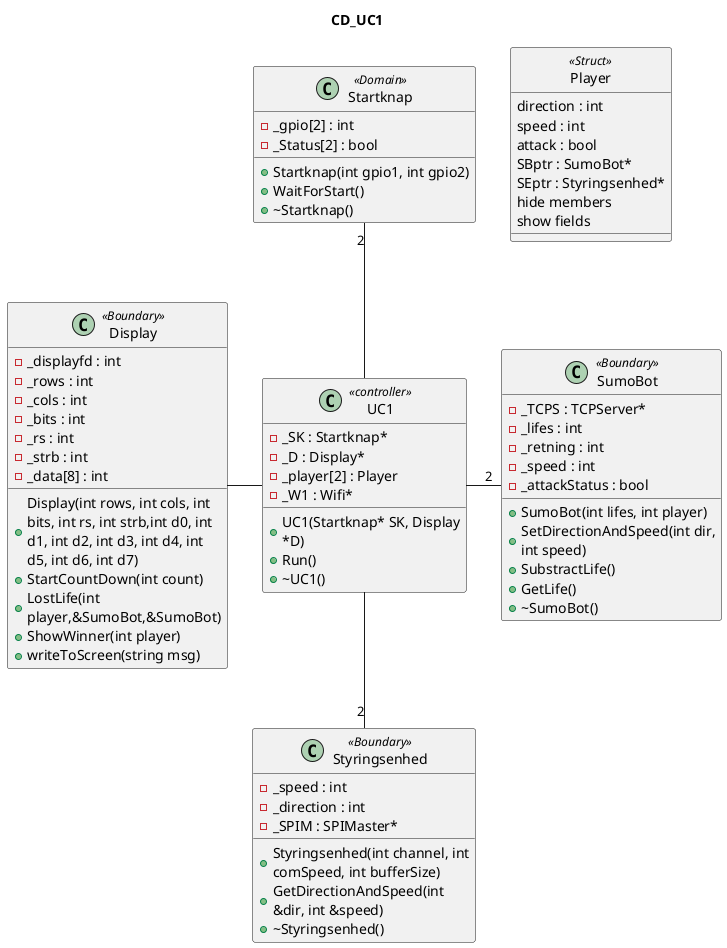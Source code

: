 @startuml
title CD_UC1

skinparam wrapWidth 200

class UC1 <<controller>>{
    +UC1(Startknap* SK, Display *D)
    +Run()
    +~UC1()
    - _SK : Startknap* 
    - _D : Display*
    - _player[2] : Player
    - _W1 : Wifi*
}

class Startknap <<Domain>>{
-_gpio[2] : int
-_Status[2] : bool
+Startknap(int gpio1, int gpio2)
+WaitForStart()
+~Startknap()

}

class Display<<Boundary>>{
    +Display(int rows, int cols, int bits, int rs, int strb,int d0, int d1, int d2, int d3, int d4, int d5, int d6, int d7)
    +StartCountDown(int count)
    +LostLife(int player,&SumoBot,&SumoBot)
    +ShowWinner(int player)
    +writeToScreen(string msg)
    - _displayfd : int
	- _rows : int
	- _cols : int
	- _bits : int
	- _rs : int
	- _strb : int
	- _data[8] : int
}

class SumoBot <<Boundary>>{
    - _TCPS : TCPServer*
    - _lifes : int
    -_retning : int
    -_speed : int
    -_attackStatus : bool

    +SumoBot(int lifes, int player)
    +SetDirectionAndSpeed(int dir, int speed)
    +SubstractLife()
    +GetLife()
    +~SumoBot()
}
class Styringsenhed <<Boundary>>{
    -_speed : int
    -_direction : int
    -_SPIM : SPIMaster* 
    +Styringsenhed(int channel, int comSpeed, int bufferSize)
    +GetDirectionAndSpeed(int &dir, int &speed)
    +~Styringsenhed()
}

class Player <<Struct>> {
direction : int
speed : int
attack : bool 
SBptr : SumoBot*
SEptr : Styringsenhed*
hide members
show fields
}
hide <<Struct>> circle

Startknap"2" -- UC1
UC1 -- "2"Styringsenhed
UC1 - "2"SumoBot
Display - UC1

@enduml